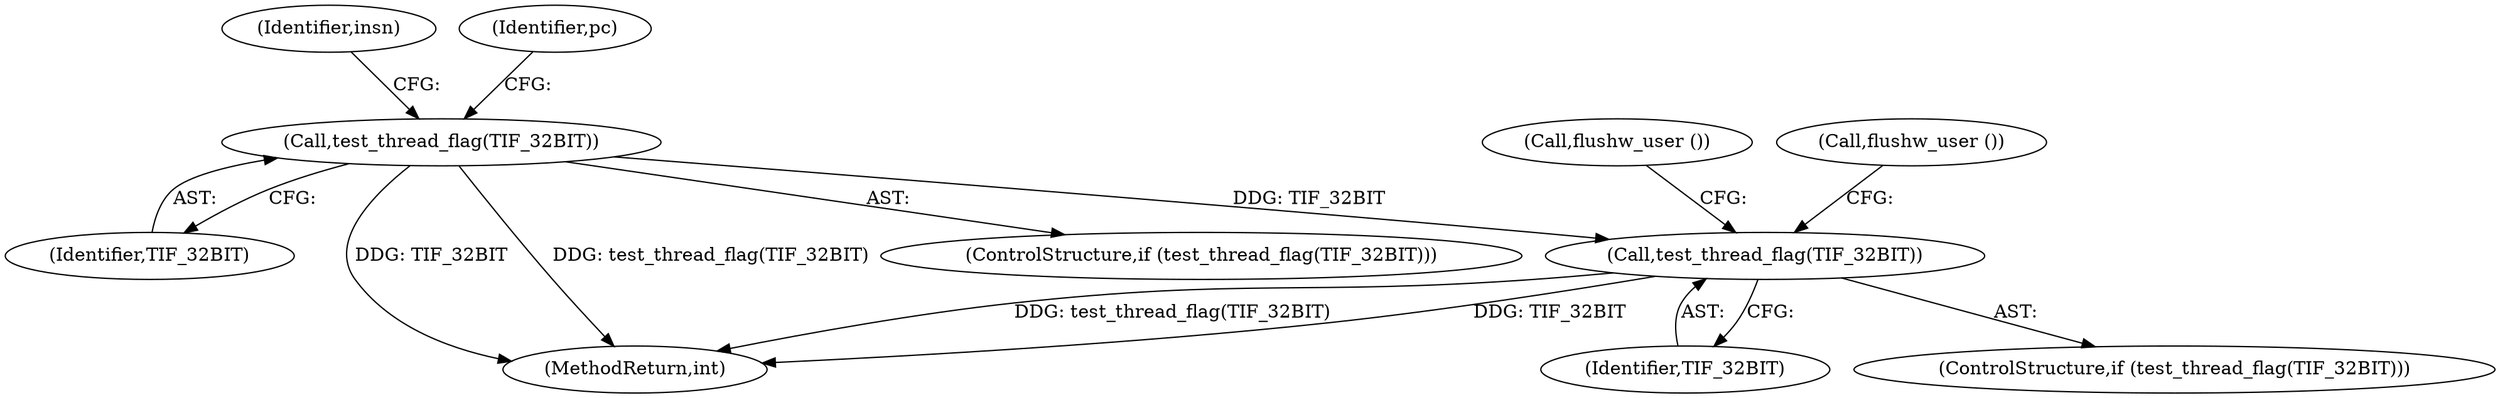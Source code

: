 digraph "0_linux_a8b0ca17b80e92faab46ee7179ba9e99ccb61233_42@API" {
"1000214" [label="(Call,test_thread_flag(TIF_32BIT))"];
"1000866" [label="(Call,test_thread_flag(TIF_32BIT))"];
"1000866" [label="(Call,test_thread_flag(TIF_32BIT))"];
"1000224" [label="(Identifier,insn)"];
"1000897" [label="(Call,flushw_user ())"];
"1000867" [label="(Identifier,TIF_32BIT)"];
"1000213" [label="(ControlStructure,if (test_thread_flag(TIF_32BIT)))"];
"1000870" [label="(Call,flushw_user ())"];
"1001895" [label="(MethodReturn,int)"];
"1000217" [label="(Identifier,pc)"];
"1000865" [label="(ControlStructure,if (test_thread_flag(TIF_32BIT)))"];
"1000215" [label="(Identifier,TIF_32BIT)"];
"1000214" [label="(Call,test_thread_flag(TIF_32BIT))"];
"1000214" -> "1000213"  [label="AST: "];
"1000214" -> "1000215"  [label="CFG: "];
"1000215" -> "1000214"  [label="AST: "];
"1000217" -> "1000214"  [label="CFG: "];
"1000224" -> "1000214"  [label="CFG: "];
"1000214" -> "1001895"  [label="DDG: test_thread_flag(TIF_32BIT)"];
"1000214" -> "1001895"  [label="DDG: TIF_32BIT"];
"1000214" -> "1000866"  [label="DDG: TIF_32BIT"];
"1000866" -> "1000865"  [label="AST: "];
"1000866" -> "1000867"  [label="CFG: "];
"1000867" -> "1000866"  [label="AST: "];
"1000870" -> "1000866"  [label="CFG: "];
"1000897" -> "1000866"  [label="CFG: "];
"1000866" -> "1001895"  [label="DDG: test_thread_flag(TIF_32BIT)"];
"1000866" -> "1001895"  [label="DDG: TIF_32BIT"];
}
